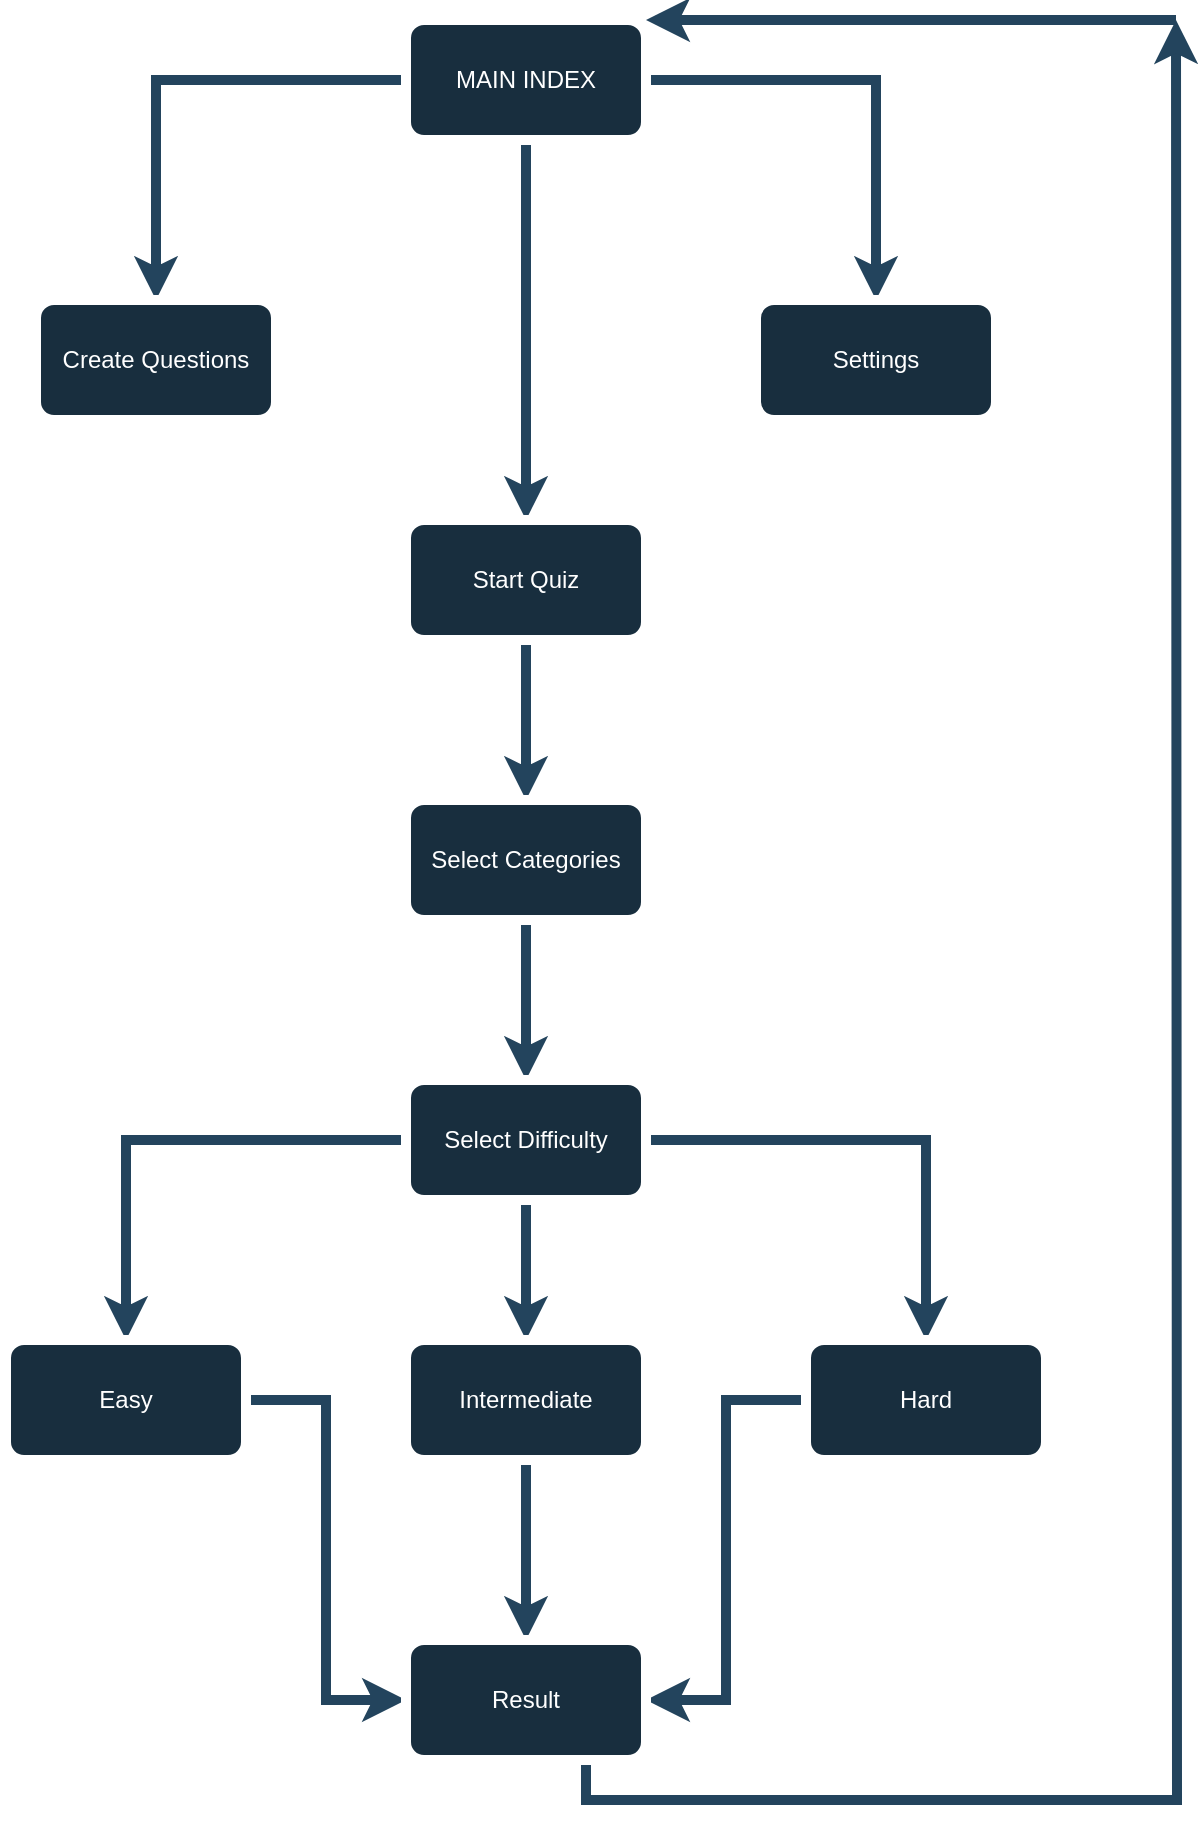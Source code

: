<mxfile version="24.8.6">
  <diagram name="Page-1" id="7i-4v0zAJsowgX3oVM7f">
    <mxGraphModel dx="2011" dy="1125" grid="1" gridSize="10" guides="1" tooltips="1" connect="1" arrows="1" fold="1" page="1" pageScale="1" pageWidth="850" pageHeight="1100" math="0" shadow="0">
      <root>
        <mxCell id="0" />
        <mxCell id="1" parent="0" />
        <mxCell id="CEejXCD23gDXgeJD0QO5-3" value="" style="edgeStyle=orthogonalEdgeStyle;rounded=0;orthogonalLoop=1;jettySize=auto;html=1;labelBackgroundColor=none;strokeColor=#23445D;fontColor=default;strokeWidth=5;" parent="1" source="CEejXCD23gDXgeJD0QO5-1" target="CEejXCD23gDXgeJD0QO5-2" edge="1">
          <mxGeometry relative="1" as="geometry" />
        </mxCell>
        <mxCell id="CEejXCD23gDXgeJD0QO5-5" value="" style="edgeStyle=orthogonalEdgeStyle;rounded=0;orthogonalLoop=1;jettySize=auto;html=1;labelBackgroundColor=none;strokeColor=#23445D;fontColor=default;strokeWidth=5;" parent="1" source="CEejXCD23gDXgeJD0QO5-1" target="CEejXCD23gDXgeJD0QO5-4" edge="1">
          <mxGeometry relative="1" as="geometry" />
        </mxCell>
        <mxCell id="CEejXCD23gDXgeJD0QO5-7" value="" style="edgeStyle=orthogonalEdgeStyle;rounded=0;orthogonalLoop=1;jettySize=auto;html=1;labelBackgroundColor=none;strokeColor=#23445D;fontColor=default;strokeWidth=5;" parent="1" source="CEejXCD23gDXgeJD0QO5-1" target="CEejXCD23gDXgeJD0QO5-6" edge="1">
          <mxGeometry relative="1" as="geometry" />
        </mxCell>
        <mxCell id="CEejXCD23gDXgeJD0QO5-1" value="MAIN INDEX" style="rounded=1;whiteSpace=wrap;html=1;strokeColor=#FFFFFF;labelBackgroundColor=none;fillColor=#182E3E;fontColor=#FFFFFF;strokeWidth=5;" parent="1" vertex="1">
          <mxGeometry x="365" y="40" width="120" height="60" as="geometry" />
        </mxCell>
        <mxCell id="CEejXCD23gDXgeJD0QO5-2" value="Create Questions" style="rounded=1;whiteSpace=wrap;html=1;strokeColor=#FFFFFF;labelBackgroundColor=none;fillColor=#182E3E;fontColor=#FFFFFF;strokeWidth=5;" parent="1" vertex="1">
          <mxGeometry x="180" y="180" width="120" height="60" as="geometry" />
        </mxCell>
        <mxCell id="CEejXCD23gDXgeJD0QO5-4" value="Settings" style="whiteSpace=wrap;html=1;strokeColor=#FFFFFF;rounded=1;labelBackgroundColor=none;fillColor=#182E3E;fontColor=#FFFFFF;strokeWidth=5;" parent="1" vertex="1">
          <mxGeometry x="540" y="180" width="120" height="60" as="geometry" />
        </mxCell>
        <mxCell id="CEejXCD23gDXgeJD0QO5-9" value="" style="edgeStyle=orthogonalEdgeStyle;rounded=0;orthogonalLoop=1;jettySize=auto;html=1;labelBackgroundColor=none;strokeColor=#23445D;fontColor=default;strokeWidth=5;" parent="1" source="CEejXCD23gDXgeJD0QO5-6" target="CEejXCD23gDXgeJD0QO5-8" edge="1">
          <mxGeometry relative="1" as="geometry" />
        </mxCell>
        <mxCell id="CEejXCD23gDXgeJD0QO5-6" value="Start Quiz" style="rounded=1;whiteSpace=wrap;html=1;strokeColor=#FFFFFF;labelBackgroundColor=none;fillColor=#182E3E;fontColor=#FFFFFF;strokeWidth=5;" parent="1" vertex="1">
          <mxGeometry x="365" y="290" width="120" height="60" as="geometry" />
        </mxCell>
        <mxCell id="CEejXCD23gDXgeJD0QO5-11" value="" style="edgeStyle=orthogonalEdgeStyle;rounded=0;orthogonalLoop=1;jettySize=auto;html=1;labelBackgroundColor=none;strokeColor=#23445D;fontColor=default;strokeWidth=5;" parent="1" source="CEejXCD23gDXgeJD0QO5-8" target="CEejXCD23gDXgeJD0QO5-10" edge="1">
          <mxGeometry relative="1" as="geometry" />
        </mxCell>
        <mxCell id="CEejXCD23gDXgeJD0QO5-8" value="Select Categories" style="rounded=1;whiteSpace=wrap;html=1;strokeColor=#FFFFFF;labelBackgroundColor=none;fillColor=#182E3E;fontColor=#FFFFFF;strokeWidth=5;" parent="1" vertex="1">
          <mxGeometry x="365" y="430" width="120" height="60" as="geometry" />
        </mxCell>
        <mxCell id="CEejXCD23gDXgeJD0QO5-15" value="" style="edgeStyle=orthogonalEdgeStyle;rounded=0;orthogonalLoop=1;jettySize=auto;html=1;labelBackgroundColor=none;strokeColor=#23445D;fontColor=default;strokeWidth=5;" parent="1" source="CEejXCD23gDXgeJD0QO5-10" target="CEejXCD23gDXgeJD0QO5-14" edge="1">
          <mxGeometry relative="1" as="geometry" />
        </mxCell>
        <mxCell id="CEejXCD23gDXgeJD0QO5-24" style="edgeStyle=orthogonalEdgeStyle;rounded=0;orthogonalLoop=1;jettySize=auto;html=1;labelBackgroundColor=none;strokeColor=#23445D;fontColor=default;strokeWidth=5;" parent="1" source="CEejXCD23gDXgeJD0QO5-10" target="CEejXCD23gDXgeJD0QO5-16" edge="1">
          <mxGeometry relative="1" as="geometry" />
        </mxCell>
        <mxCell id="CEejXCD23gDXgeJD0QO5-25" style="edgeStyle=orthogonalEdgeStyle;rounded=0;orthogonalLoop=1;jettySize=auto;html=1;labelBackgroundColor=none;strokeColor=#23445D;fontColor=default;strokeWidth=5;" parent="1" source="CEejXCD23gDXgeJD0QO5-10" target="CEejXCD23gDXgeJD0QO5-18" edge="1">
          <mxGeometry relative="1" as="geometry" />
        </mxCell>
        <mxCell id="CEejXCD23gDXgeJD0QO5-10" value="Select&amp;nbsp;&lt;span style=&quot;background-color: initial;&quot;&gt;Difficulty&lt;/span&gt;" style="rounded=1;whiteSpace=wrap;html=1;strokeColor=#FFFFFF;labelBackgroundColor=none;fillColor=#182E3E;fontColor=#FFFFFF;strokeWidth=5;" parent="1" vertex="1">
          <mxGeometry x="365" y="570" width="120" height="60" as="geometry" />
        </mxCell>
        <mxCell id="CEejXCD23gDXgeJD0QO5-21" value="" style="edgeStyle=orthogonalEdgeStyle;rounded=0;orthogonalLoop=1;jettySize=auto;html=1;labelBackgroundColor=none;strokeColor=#23445D;fontColor=default;strokeWidth=5;" parent="1" source="CEejXCD23gDXgeJD0QO5-14" target="CEejXCD23gDXgeJD0QO5-20" edge="1">
          <mxGeometry relative="1" as="geometry" />
        </mxCell>
        <mxCell id="CEejXCD23gDXgeJD0QO5-14" value="Intermediate" style="rounded=1;whiteSpace=wrap;html=1;strokeColor=#FFFFFF;labelBackgroundColor=none;fillColor=#182E3E;fontColor=#FFFFFF;strokeWidth=5;" parent="1" vertex="1">
          <mxGeometry x="365" y="700" width="120" height="60" as="geometry" />
        </mxCell>
        <mxCell id="CEejXCD23gDXgeJD0QO5-28" style="edgeStyle=orthogonalEdgeStyle;rounded=0;orthogonalLoop=1;jettySize=auto;html=1;entryX=0;entryY=0.5;entryDx=0;entryDy=0;labelBackgroundColor=none;strokeColor=#23445D;fontColor=default;strokeWidth=5;" parent="1" source="CEejXCD23gDXgeJD0QO5-16" target="CEejXCD23gDXgeJD0QO5-20" edge="1">
          <mxGeometry relative="1" as="geometry" />
        </mxCell>
        <mxCell id="CEejXCD23gDXgeJD0QO5-16" value="Easy" style="rounded=1;whiteSpace=wrap;html=1;strokeColor=#FFFFFF;labelBackgroundColor=none;fillColor=#182E3E;fontColor=#FFFFFF;strokeWidth=5;" parent="1" vertex="1">
          <mxGeometry x="165" y="700" width="120" height="60" as="geometry" />
        </mxCell>
        <mxCell id="CEejXCD23gDXgeJD0QO5-26" style="edgeStyle=orthogonalEdgeStyle;rounded=0;orthogonalLoop=1;jettySize=auto;html=1;entryX=1;entryY=0.5;entryDx=0;entryDy=0;labelBackgroundColor=none;strokeColor=#23445D;fontColor=default;strokeWidth=5;" parent="1" source="CEejXCD23gDXgeJD0QO5-18" target="CEejXCD23gDXgeJD0QO5-20" edge="1">
          <mxGeometry relative="1" as="geometry" />
        </mxCell>
        <mxCell id="CEejXCD23gDXgeJD0QO5-18" value="Hard" style="rounded=1;whiteSpace=wrap;html=1;strokeColor=#FFFFFF;labelBackgroundColor=none;fillColor=#182E3E;fontColor=#FFFFFF;strokeWidth=5;" parent="1" vertex="1">
          <mxGeometry x="565" y="700" width="120" height="60" as="geometry" />
        </mxCell>
        <mxCell id="CEejXCD23gDXgeJD0QO5-31" style="edgeStyle=orthogonalEdgeStyle;rounded=0;orthogonalLoop=1;jettySize=auto;html=1;exitX=0.75;exitY=1;exitDx=0;exitDy=0;labelBackgroundColor=none;strokeColor=#23445D;fontColor=default;strokeWidth=5;" parent="1" source="CEejXCD23gDXgeJD0QO5-20" edge="1">
          <mxGeometry relative="1" as="geometry">
            <mxPoint x="750" y="40" as="targetPoint" />
          </mxGeometry>
        </mxCell>
        <mxCell id="CEejXCD23gDXgeJD0QO5-20" value="Result" style="rounded=1;whiteSpace=wrap;html=1;labelBackgroundColor=none;fillColor=#182E3E;strokeColor=#FFFFFF;fontColor=#FFFFFF;strokeWidth=5;" parent="1" vertex="1">
          <mxGeometry x="365" y="850" width="120" height="60" as="geometry" />
        </mxCell>
        <mxCell id="CEejXCD23gDXgeJD0QO5-32" value="" style="endArrow=classic;html=1;rounded=0;entryX=1;entryY=0;entryDx=0;entryDy=0;labelBackgroundColor=none;strokeColor=#23445D;fontColor=default;strokeWidth=5;" parent="1" target="CEejXCD23gDXgeJD0QO5-1" edge="1">
          <mxGeometry width="50" height="50" relative="1" as="geometry">
            <mxPoint x="750" y="40" as="sourcePoint" />
            <mxPoint x="630" y="80" as="targetPoint" />
          </mxGeometry>
        </mxCell>
      </root>
    </mxGraphModel>
  </diagram>
</mxfile>
